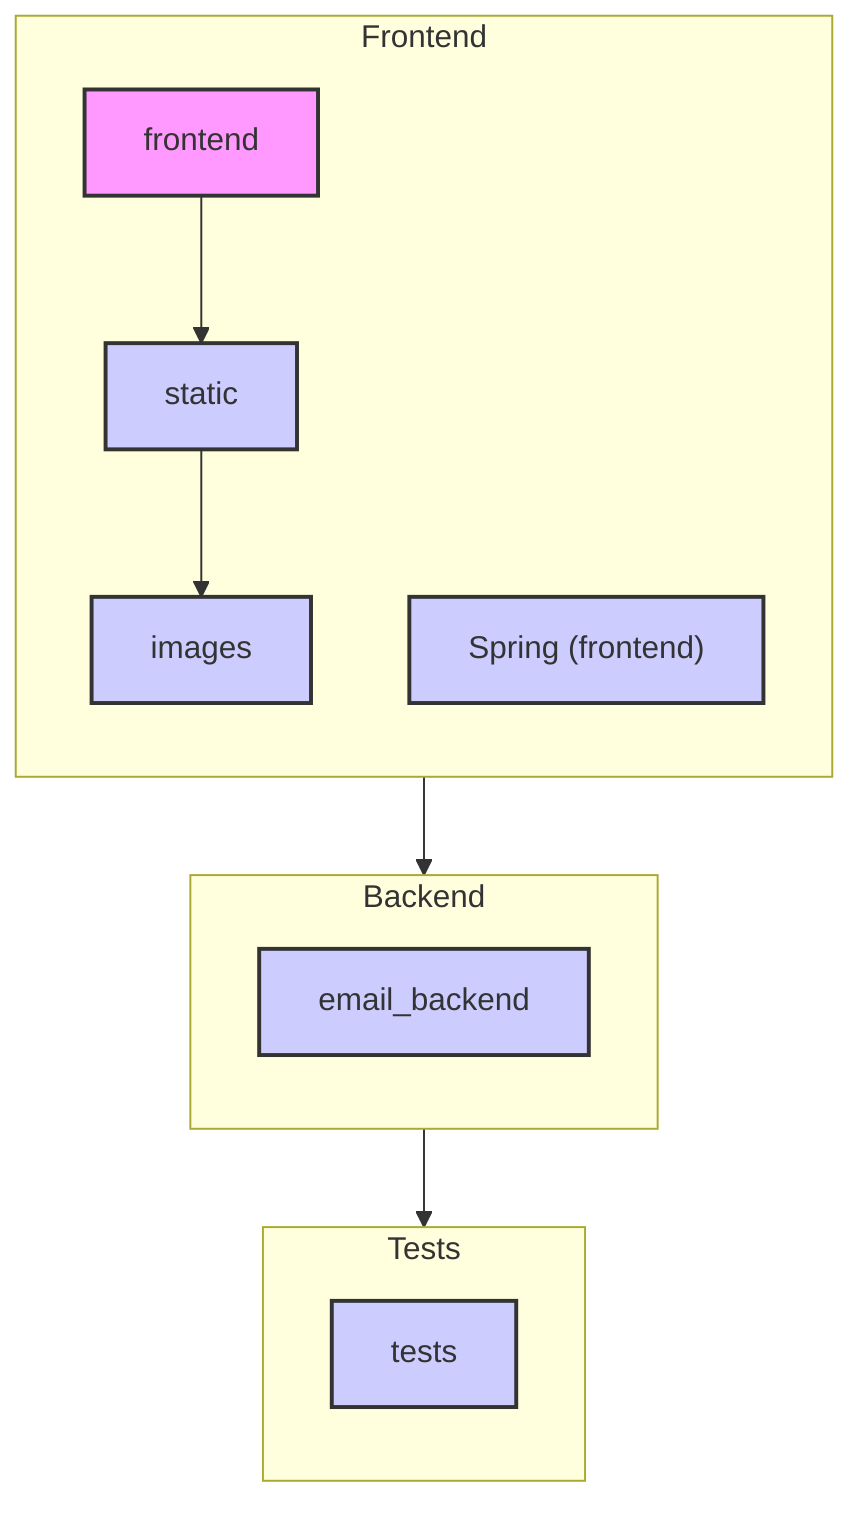 flowchart TD
    subgraph cluster_frontend [Frontend]
        direction TB
        frontend["frontend"]
        static["static"]
        images["images"]
        Spring["Spring (frontend)"]
        frontend --> static
        static --> images
        style frontend fill:#f9f,stroke:#333,stroke-width:2px
        style static fill:#ccf,stroke:#333,stroke-width:2px
        style images fill:#ccf,stroke:#333,stroke-width:2px
        style Spring fill:#ccf,stroke:#333,stroke-width:2px
    end
    subgraph cluster_backend [Backend]
        direction TB
        email_backend["email_backend"]
        style email_backend fill:#ccf,stroke:#333,stroke-width:2px
    end
    subgraph cluster_tests [Tests]
        direction TB
        tests["tests"]
        style tests fill:#ccf,stroke:#333,stroke-width:2px
    end

    cluster_frontend --> cluster_backend
    cluster_backend --> cluster_tests